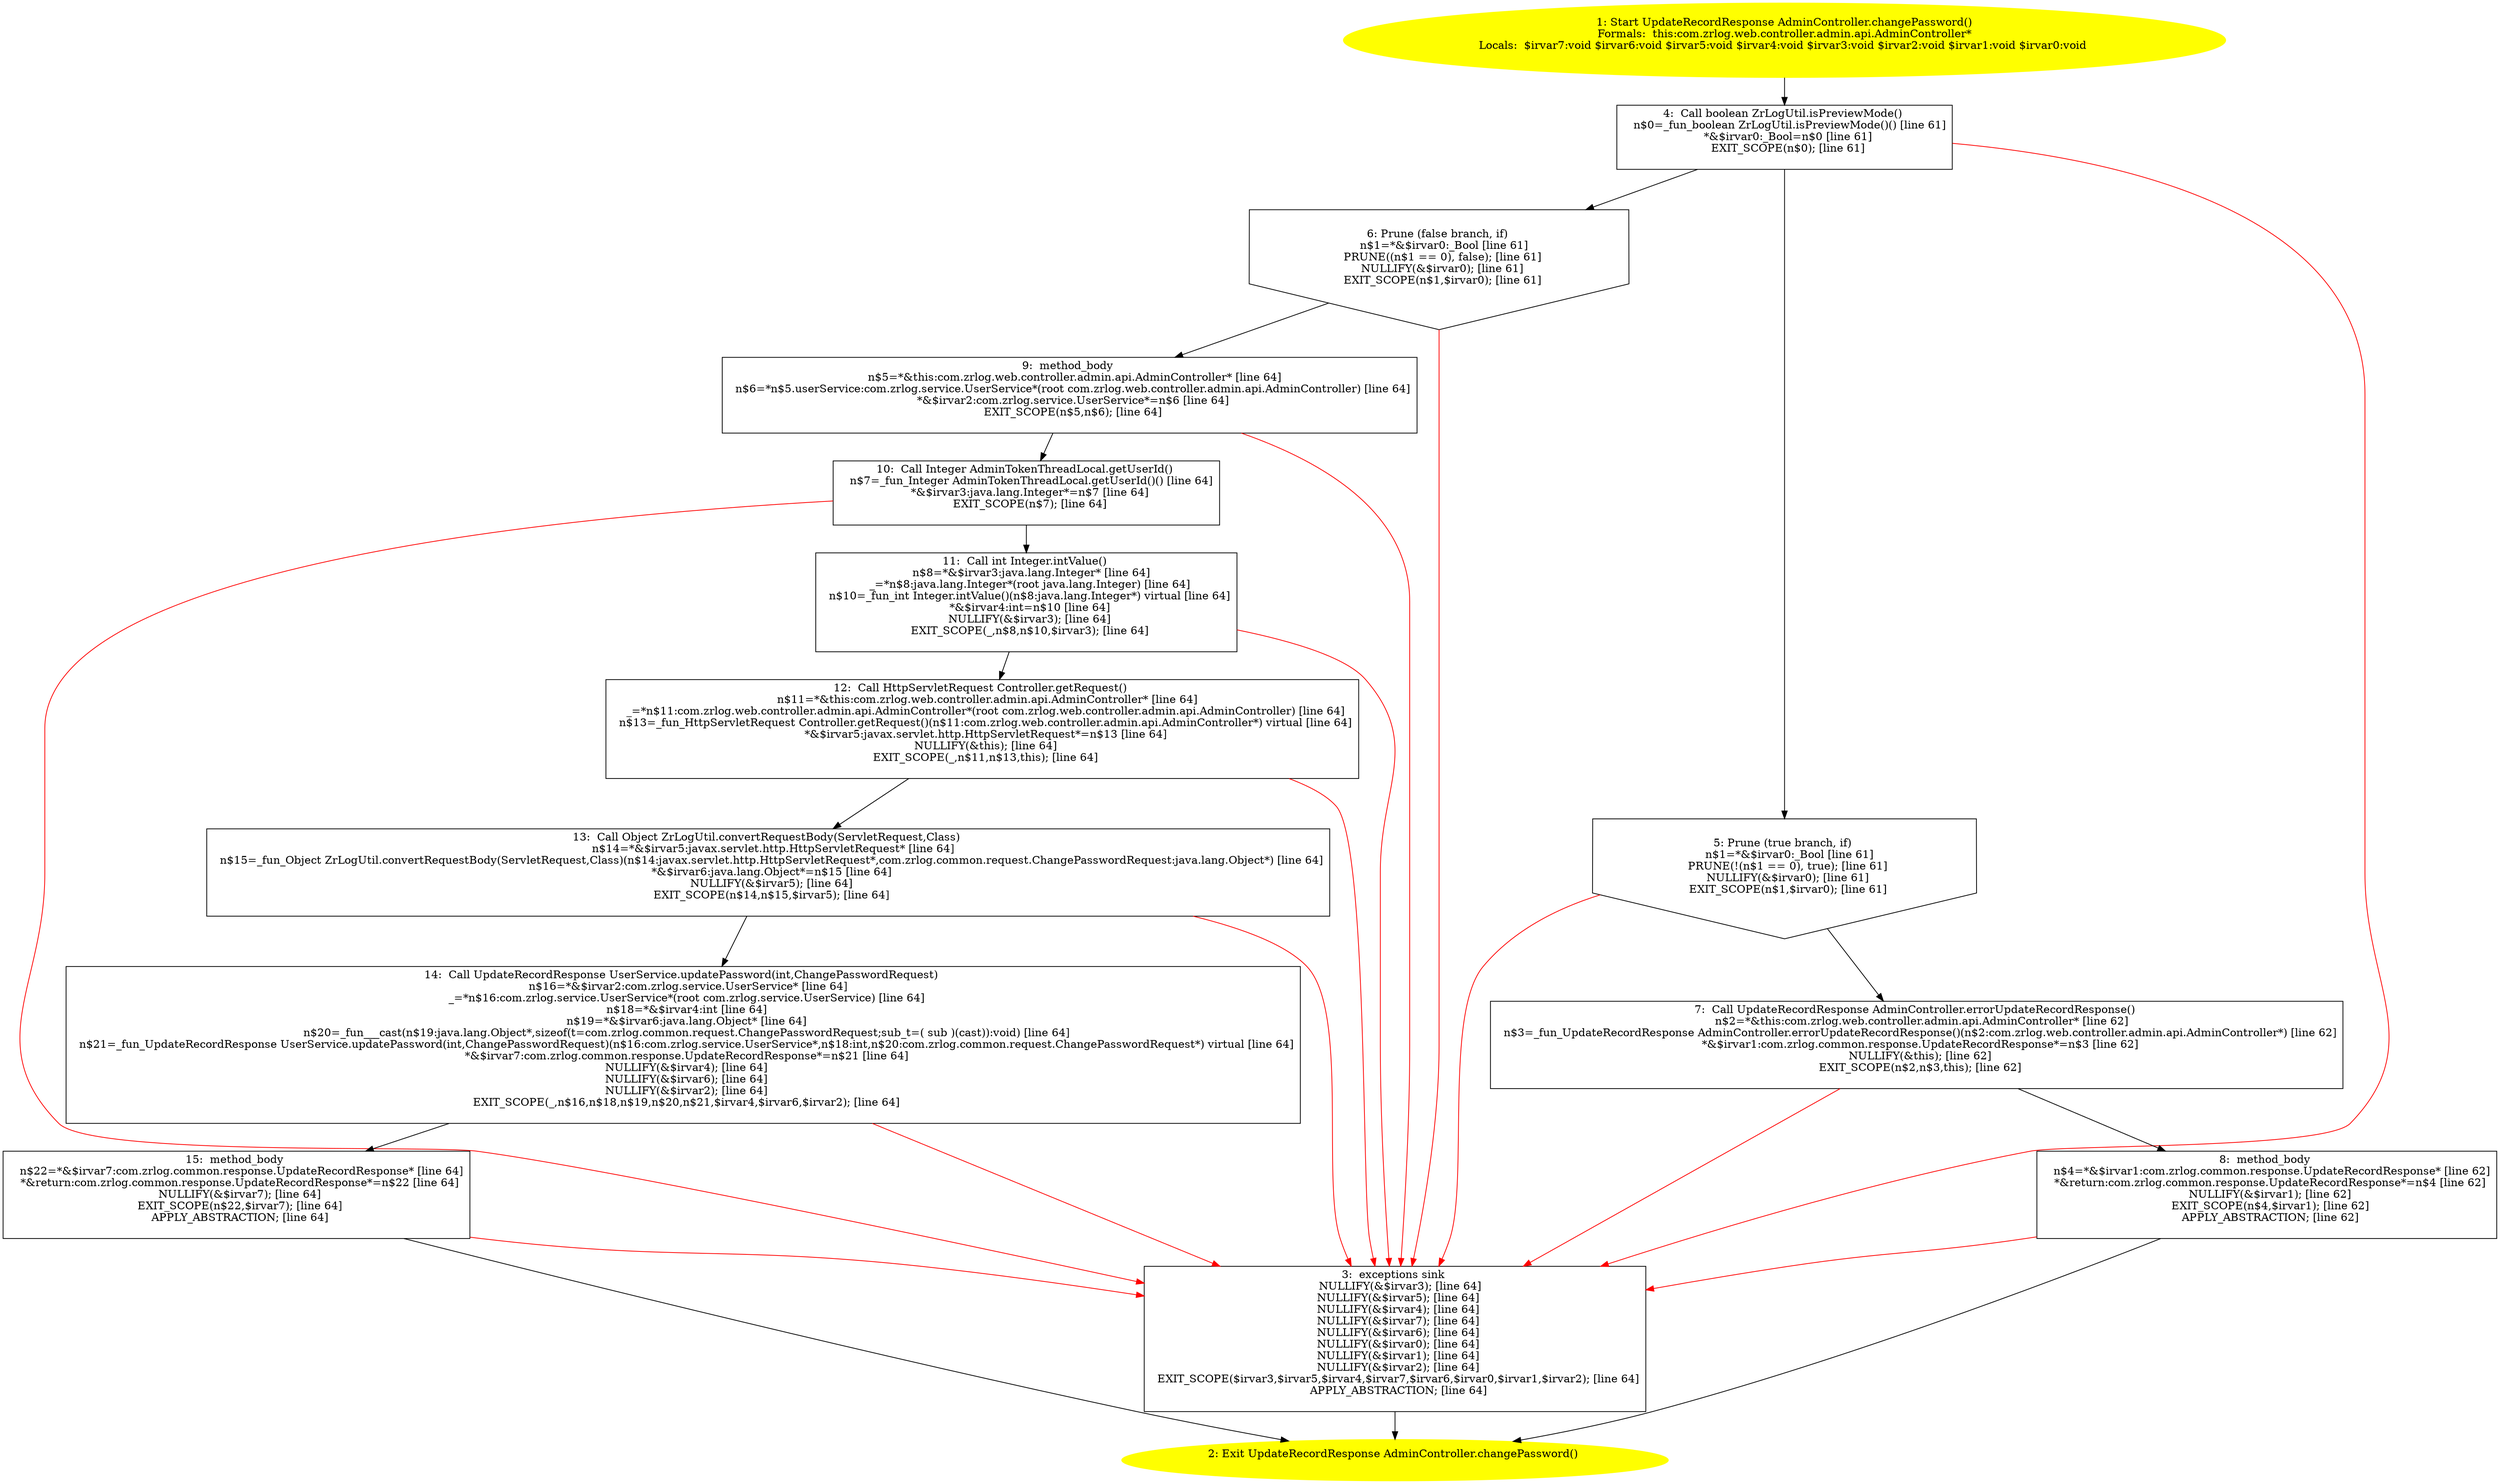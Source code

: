 /* @generated */
digraph cfg {
"com.zrlog.web.controller.admin.api.AdminController.changePassword():com.zrlog.common.response.Update.adf7491b58c6a317daae6a781fa299bf_1" [label="1: Start UpdateRecordResponse AdminController.changePassword()\nFormals:  this:com.zrlog.web.controller.admin.api.AdminController*\nLocals:  $irvar7:void $irvar6:void $irvar5:void $irvar4:void $irvar3:void $irvar2:void $irvar1:void $irvar0:void \n  " color=yellow style=filled]
	

	 "com.zrlog.web.controller.admin.api.AdminController.changePassword():com.zrlog.common.response.Update.adf7491b58c6a317daae6a781fa299bf_1" -> "com.zrlog.web.controller.admin.api.AdminController.changePassword():com.zrlog.common.response.Update.adf7491b58c6a317daae6a781fa299bf_4" ;
"com.zrlog.web.controller.admin.api.AdminController.changePassword():com.zrlog.common.response.Update.adf7491b58c6a317daae6a781fa299bf_2" [label="2: Exit UpdateRecordResponse AdminController.changePassword() \n  " color=yellow style=filled]
	

"com.zrlog.web.controller.admin.api.AdminController.changePassword():com.zrlog.common.response.Update.adf7491b58c6a317daae6a781fa299bf_3" [label="3:  exceptions sink \n   NULLIFY(&$irvar3); [line 64]\n  NULLIFY(&$irvar5); [line 64]\n  NULLIFY(&$irvar4); [line 64]\n  NULLIFY(&$irvar7); [line 64]\n  NULLIFY(&$irvar6); [line 64]\n  NULLIFY(&$irvar0); [line 64]\n  NULLIFY(&$irvar1); [line 64]\n  NULLIFY(&$irvar2); [line 64]\n  EXIT_SCOPE($irvar3,$irvar5,$irvar4,$irvar7,$irvar6,$irvar0,$irvar1,$irvar2); [line 64]\n  APPLY_ABSTRACTION; [line 64]\n " shape="box"]
	

	 "com.zrlog.web.controller.admin.api.AdminController.changePassword():com.zrlog.common.response.Update.adf7491b58c6a317daae6a781fa299bf_3" -> "com.zrlog.web.controller.admin.api.AdminController.changePassword():com.zrlog.common.response.Update.adf7491b58c6a317daae6a781fa299bf_2" ;
"com.zrlog.web.controller.admin.api.AdminController.changePassword():com.zrlog.common.response.Update.adf7491b58c6a317daae6a781fa299bf_4" [label="4:  Call boolean ZrLogUtil.isPreviewMode() \n   n$0=_fun_boolean ZrLogUtil.isPreviewMode()() [line 61]\n  *&$irvar0:_Bool=n$0 [line 61]\n  EXIT_SCOPE(n$0); [line 61]\n " shape="box"]
	

	 "com.zrlog.web.controller.admin.api.AdminController.changePassword():com.zrlog.common.response.Update.adf7491b58c6a317daae6a781fa299bf_4" -> "com.zrlog.web.controller.admin.api.AdminController.changePassword():com.zrlog.common.response.Update.adf7491b58c6a317daae6a781fa299bf_5" ;
	 "com.zrlog.web.controller.admin.api.AdminController.changePassword():com.zrlog.common.response.Update.adf7491b58c6a317daae6a781fa299bf_4" -> "com.zrlog.web.controller.admin.api.AdminController.changePassword():com.zrlog.common.response.Update.adf7491b58c6a317daae6a781fa299bf_6" ;
	 "com.zrlog.web.controller.admin.api.AdminController.changePassword():com.zrlog.common.response.Update.adf7491b58c6a317daae6a781fa299bf_4" -> "com.zrlog.web.controller.admin.api.AdminController.changePassword():com.zrlog.common.response.Update.adf7491b58c6a317daae6a781fa299bf_3" [color="red" ];
"com.zrlog.web.controller.admin.api.AdminController.changePassword():com.zrlog.common.response.Update.adf7491b58c6a317daae6a781fa299bf_5" [label="5: Prune (true branch, if) \n   n$1=*&$irvar0:_Bool [line 61]\n  PRUNE(!(n$1 == 0), true); [line 61]\n  NULLIFY(&$irvar0); [line 61]\n  EXIT_SCOPE(n$1,$irvar0); [line 61]\n " shape="invhouse"]
	

	 "com.zrlog.web.controller.admin.api.AdminController.changePassword():com.zrlog.common.response.Update.adf7491b58c6a317daae6a781fa299bf_5" -> "com.zrlog.web.controller.admin.api.AdminController.changePassword():com.zrlog.common.response.Update.adf7491b58c6a317daae6a781fa299bf_7" ;
	 "com.zrlog.web.controller.admin.api.AdminController.changePassword():com.zrlog.common.response.Update.adf7491b58c6a317daae6a781fa299bf_5" -> "com.zrlog.web.controller.admin.api.AdminController.changePassword():com.zrlog.common.response.Update.adf7491b58c6a317daae6a781fa299bf_3" [color="red" ];
"com.zrlog.web.controller.admin.api.AdminController.changePassword():com.zrlog.common.response.Update.adf7491b58c6a317daae6a781fa299bf_6" [label="6: Prune (false branch, if) \n   n$1=*&$irvar0:_Bool [line 61]\n  PRUNE((n$1 == 0), false); [line 61]\n  NULLIFY(&$irvar0); [line 61]\n  EXIT_SCOPE(n$1,$irvar0); [line 61]\n " shape="invhouse"]
	

	 "com.zrlog.web.controller.admin.api.AdminController.changePassword():com.zrlog.common.response.Update.adf7491b58c6a317daae6a781fa299bf_6" -> "com.zrlog.web.controller.admin.api.AdminController.changePassword():com.zrlog.common.response.Update.adf7491b58c6a317daae6a781fa299bf_9" ;
	 "com.zrlog.web.controller.admin.api.AdminController.changePassword():com.zrlog.common.response.Update.adf7491b58c6a317daae6a781fa299bf_6" -> "com.zrlog.web.controller.admin.api.AdminController.changePassword():com.zrlog.common.response.Update.adf7491b58c6a317daae6a781fa299bf_3" [color="red" ];
"com.zrlog.web.controller.admin.api.AdminController.changePassword():com.zrlog.common.response.Update.adf7491b58c6a317daae6a781fa299bf_7" [label="7:  Call UpdateRecordResponse AdminController.errorUpdateRecordResponse() \n   n$2=*&this:com.zrlog.web.controller.admin.api.AdminController* [line 62]\n  n$3=_fun_UpdateRecordResponse AdminController.errorUpdateRecordResponse()(n$2:com.zrlog.web.controller.admin.api.AdminController*) [line 62]\n  *&$irvar1:com.zrlog.common.response.UpdateRecordResponse*=n$3 [line 62]\n  NULLIFY(&this); [line 62]\n  EXIT_SCOPE(n$2,n$3,this); [line 62]\n " shape="box"]
	

	 "com.zrlog.web.controller.admin.api.AdminController.changePassword():com.zrlog.common.response.Update.adf7491b58c6a317daae6a781fa299bf_7" -> "com.zrlog.web.controller.admin.api.AdminController.changePassword():com.zrlog.common.response.Update.adf7491b58c6a317daae6a781fa299bf_8" ;
	 "com.zrlog.web.controller.admin.api.AdminController.changePassword():com.zrlog.common.response.Update.adf7491b58c6a317daae6a781fa299bf_7" -> "com.zrlog.web.controller.admin.api.AdminController.changePassword():com.zrlog.common.response.Update.adf7491b58c6a317daae6a781fa299bf_3" [color="red" ];
"com.zrlog.web.controller.admin.api.AdminController.changePassword():com.zrlog.common.response.Update.adf7491b58c6a317daae6a781fa299bf_8" [label="8:  method_body \n   n$4=*&$irvar1:com.zrlog.common.response.UpdateRecordResponse* [line 62]\n  *&return:com.zrlog.common.response.UpdateRecordResponse*=n$4 [line 62]\n  NULLIFY(&$irvar1); [line 62]\n  EXIT_SCOPE(n$4,$irvar1); [line 62]\n  APPLY_ABSTRACTION; [line 62]\n " shape="box"]
	

	 "com.zrlog.web.controller.admin.api.AdminController.changePassword():com.zrlog.common.response.Update.adf7491b58c6a317daae6a781fa299bf_8" -> "com.zrlog.web.controller.admin.api.AdminController.changePassword():com.zrlog.common.response.Update.adf7491b58c6a317daae6a781fa299bf_2" ;
	 "com.zrlog.web.controller.admin.api.AdminController.changePassword():com.zrlog.common.response.Update.adf7491b58c6a317daae6a781fa299bf_8" -> "com.zrlog.web.controller.admin.api.AdminController.changePassword():com.zrlog.common.response.Update.adf7491b58c6a317daae6a781fa299bf_3" [color="red" ];
"com.zrlog.web.controller.admin.api.AdminController.changePassword():com.zrlog.common.response.Update.adf7491b58c6a317daae6a781fa299bf_9" [label="9:  method_body \n   n$5=*&this:com.zrlog.web.controller.admin.api.AdminController* [line 64]\n  n$6=*n$5.userService:com.zrlog.service.UserService*(root com.zrlog.web.controller.admin.api.AdminController) [line 64]\n  *&$irvar2:com.zrlog.service.UserService*=n$6 [line 64]\n  EXIT_SCOPE(n$5,n$6); [line 64]\n " shape="box"]
	

	 "com.zrlog.web.controller.admin.api.AdminController.changePassword():com.zrlog.common.response.Update.adf7491b58c6a317daae6a781fa299bf_9" -> "com.zrlog.web.controller.admin.api.AdminController.changePassword():com.zrlog.common.response.Update.adf7491b58c6a317daae6a781fa299bf_10" ;
	 "com.zrlog.web.controller.admin.api.AdminController.changePassword():com.zrlog.common.response.Update.adf7491b58c6a317daae6a781fa299bf_9" -> "com.zrlog.web.controller.admin.api.AdminController.changePassword():com.zrlog.common.response.Update.adf7491b58c6a317daae6a781fa299bf_3" [color="red" ];
"com.zrlog.web.controller.admin.api.AdminController.changePassword():com.zrlog.common.response.Update.adf7491b58c6a317daae6a781fa299bf_10" [label="10:  Call Integer AdminTokenThreadLocal.getUserId() \n   n$7=_fun_Integer AdminTokenThreadLocal.getUserId()() [line 64]\n  *&$irvar3:java.lang.Integer*=n$7 [line 64]\n  EXIT_SCOPE(n$7); [line 64]\n " shape="box"]
	

	 "com.zrlog.web.controller.admin.api.AdminController.changePassword():com.zrlog.common.response.Update.adf7491b58c6a317daae6a781fa299bf_10" -> "com.zrlog.web.controller.admin.api.AdminController.changePassword():com.zrlog.common.response.Update.adf7491b58c6a317daae6a781fa299bf_11" ;
	 "com.zrlog.web.controller.admin.api.AdminController.changePassword():com.zrlog.common.response.Update.adf7491b58c6a317daae6a781fa299bf_10" -> "com.zrlog.web.controller.admin.api.AdminController.changePassword():com.zrlog.common.response.Update.adf7491b58c6a317daae6a781fa299bf_3" [color="red" ];
"com.zrlog.web.controller.admin.api.AdminController.changePassword():com.zrlog.common.response.Update.adf7491b58c6a317daae6a781fa299bf_11" [label="11:  Call int Integer.intValue() \n   n$8=*&$irvar3:java.lang.Integer* [line 64]\n  _=*n$8:java.lang.Integer*(root java.lang.Integer) [line 64]\n  n$10=_fun_int Integer.intValue()(n$8:java.lang.Integer*) virtual [line 64]\n  *&$irvar4:int=n$10 [line 64]\n  NULLIFY(&$irvar3); [line 64]\n  EXIT_SCOPE(_,n$8,n$10,$irvar3); [line 64]\n " shape="box"]
	

	 "com.zrlog.web.controller.admin.api.AdminController.changePassword():com.zrlog.common.response.Update.adf7491b58c6a317daae6a781fa299bf_11" -> "com.zrlog.web.controller.admin.api.AdminController.changePassword():com.zrlog.common.response.Update.adf7491b58c6a317daae6a781fa299bf_12" ;
	 "com.zrlog.web.controller.admin.api.AdminController.changePassword():com.zrlog.common.response.Update.adf7491b58c6a317daae6a781fa299bf_11" -> "com.zrlog.web.controller.admin.api.AdminController.changePassword():com.zrlog.common.response.Update.adf7491b58c6a317daae6a781fa299bf_3" [color="red" ];
"com.zrlog.web.controller.admin.api.AdminController.changePassword():com.zrlog.common.response.Update.adf7491b58c6a317daae6a781fa299bf_12" [label="12:  Call HttpServletRequest Controller.getRequest() \n   n$11=*&this:com.zrlog.web.controller.admin.api.AdminController* [line 64]\n  _=*n$11:com.zrlog.web.controller.admin.api.AdminController*(root com.zrlog.web.controller.admin.api.AdminController) [line 64]\n  n$13=_fun_HttpServletRequest Controller.getRequest()(n$11:com.zrlog.web.controller.admin.api.AdminController*) virtual [line 64]\n  *&$irvar5:javax.servlet.http.HttpServletRequest*=n$13 [line 64]\n  NULLIFY(&this); [line 64]\n  EXIT_SCOPE(_,n$11,n$13,this); [line 64]\n " shape="box"]
	

	 "com.zrlog.web.controller.admin.api.AdminController.changePassword():com.zrlog.common.response.Update.adf7491b58c6a317daae6a781fa299bf_12" -> "com.zrlog.web.controller.admin.api.AdminController.changePassword():com.zrlog.common.response.Update.adf7491b58c6a317daae6a781fa299bf_13" ;
	 "com.zrlog.web.controller.admin.api.AdminController.changePassword():com.zrlog.common.response.Update.adf7491b58c6a317daae6a781fa299bf_12" -> "com.zrlog.web.controller.admin.api.AdminController.changePassword():com.zrlog.common.response.Update.adf7491b58c6a317daae6a781fa299bf_3" [color="red" ];
"com.zrlog.web.controller.admin.api.AdminController.changePassword():com.zrlog.common.response.Update.adf7491b58c6a317daae6a781fa299bf_13" [label="13:  Call Object ZrLogUtil.convertRequestBody(ServletRequest,Class) \n   n$14=*&$irvar5:javax.servlet.http.HttpServletRequest* [line 64]\n  n$15=_fun_Object ZrLogUtil.convertRequestBody(ServletRequest,Class)(n$14:javax.servlet.http.HttpServletRequest*,com.zrlog.common.request.ChangePasswordRequest:java.lang.Object*) [line 64]\n  *&$irvar6:java.lang.Object*=n$15 [line 64]\n  NULLIFY(&$irvar5); [line 64]\n  EXIT_SCOPE(n$14,n$15,$irvar5); [line 64]\n " shape="box"]
	

	 "com.zrlog.web.controller.admin.api.AdminController.changePassword():com.zrlog.common.response.Update.adf7491b58c6a317daae6a781fa299bf_13" -> "com.zrlog.web.controller.admin.api.AdminController.changePassword():com.zrlog.common.response.Update.adf7491b58c6a317daae6a781fa299bf_14" ;
	 "com.zrlog.web.controller.admin.api.AdminController.changePassword():com.zrlog.common.response.Update.adf7491b58c6a317daae6a781fa299bf_13" -> "com.zrlog.web.controller.admin.api.AdminController.changePassword():com.zrlog.common.response.Update.adf7491b58c6a317daae6a781fa299bf_3" [color="red" ];
"com.zrlog.web.controller.admin.api.AdminController.changePassword():com.zrlog.common.response.Update.adf7491b58c6a317daae6a781fa299bf_14" [label="14:  Call UpdateRecordResponse UserService.updatePassword(int,ChangePasswordRequest) \n   n$16=*&$irvar2:com.zrlog.service.UserService* [line 64]\n  _=*n$16:com.zrlog.service.UserService*(root com.zrlog.service.UserService) [line 64]\n  n$18=*&$irvar4:int [line 64]\n  n$19=*&$irvar6:java.lang.Object* [line 64]\n  n$20=_fun___cast(n$19:java.lang.Object*,sizeof(t=com.zrlog.common.request.ChangePasswordRequest;sub_t=( sub )(cast)):void) [line 64]\n  n$21=_fun_UpdateRecordResponse UserService.updatePassword(int,ChangePasswordRequest)(n$16:com.zrlog.service.UserService*,n$18:int,n$20:com.zrlog.common.request.ChangePasswordRequest*) virtual [line 64]\n  *&$irvar7:com.zrlog.common.response.UpdateRecordResponse*=n$21 [line 64]\n  NULLIFY(&$irvar4); [line 64]\n  NULLIFY(&$irvar6); [line 64]\n  NULLIFY(&$irvar2); [line 64]\n  EXIT_SCOPE(_,n$16,n$18,n$19,n$20,n$21,$irvar4,$irvar6,$irvar2); [line 64]\n " shape="box"]
	

	 "com.zrlog.web.controller.admin.api.AdminController.changePassword():com.zrlog.common.response.Update.adf7491b58c6a317daae6a781fa299bf_14" -> "com.zrlog.web.controller.admin.api.AdminController.changePassword():com.zrlog.common.response.Update.adf7491b58c6a317daae6a781fa299bf_15" ;
	 "com.zrlog.web.controller.admin.api.AdminController.changePassword():com.zrlog.common.response.Update.adf7491b58c6a317daae6a781fa299bf_14" -> "com.zrlog.web.controller.admin.api.AdminController.changePassword():com.zrlog.common.response.Update.adf7491b58c6a317daae6a781fa299bf_3" [color="red" ];
"com.zrlog.web.controller.admin.api.AdminController.changePassword():com.zrlog.common.response.Update.adf7491b58c6a317daae6a781fa299bf_15" [label="15:  method_body \n   n$22=*&$irvar7:com.zrlog.common.response.UpdateRecordResponse* [line 64]\n  *&return:com.zrlog.common.response.UpdateRecordResponse*=n$22 [line 64]\n  NULLIFY(&$irvar7); [line 64]\n  EXIT_SCOPE(n$22,$irvar7); [line 64]\n  APPLY_ABSTRACTION; [line 64]\n " shape="box"]
	

	 "com.zrlog.web.controller.admin.api.AdminController.changePassword():com.zrlog.common.response.Update.adf7491b58c6a317daae6a781fa299bf_15" -> "com.zrlog.web.controller.admin.api.AdminController.changePassword():com.zrlog.common.response.Update.adf7491b58c6a317daae6a781fa299bf_2" ;
	 "com.zrlog.web.controller.admin.api.AdminController.changePassword():com.zrlog.common.response.Update.adf7491b58c6a317daae6a781fa299bf_15" -> "com.zrlog.web.controller.admin.api.AdminController.changePassword():com.zrlog.common.response.Update.adf7491b58c6a317daae6a781fa299bf_3" [color="red" ];
}
